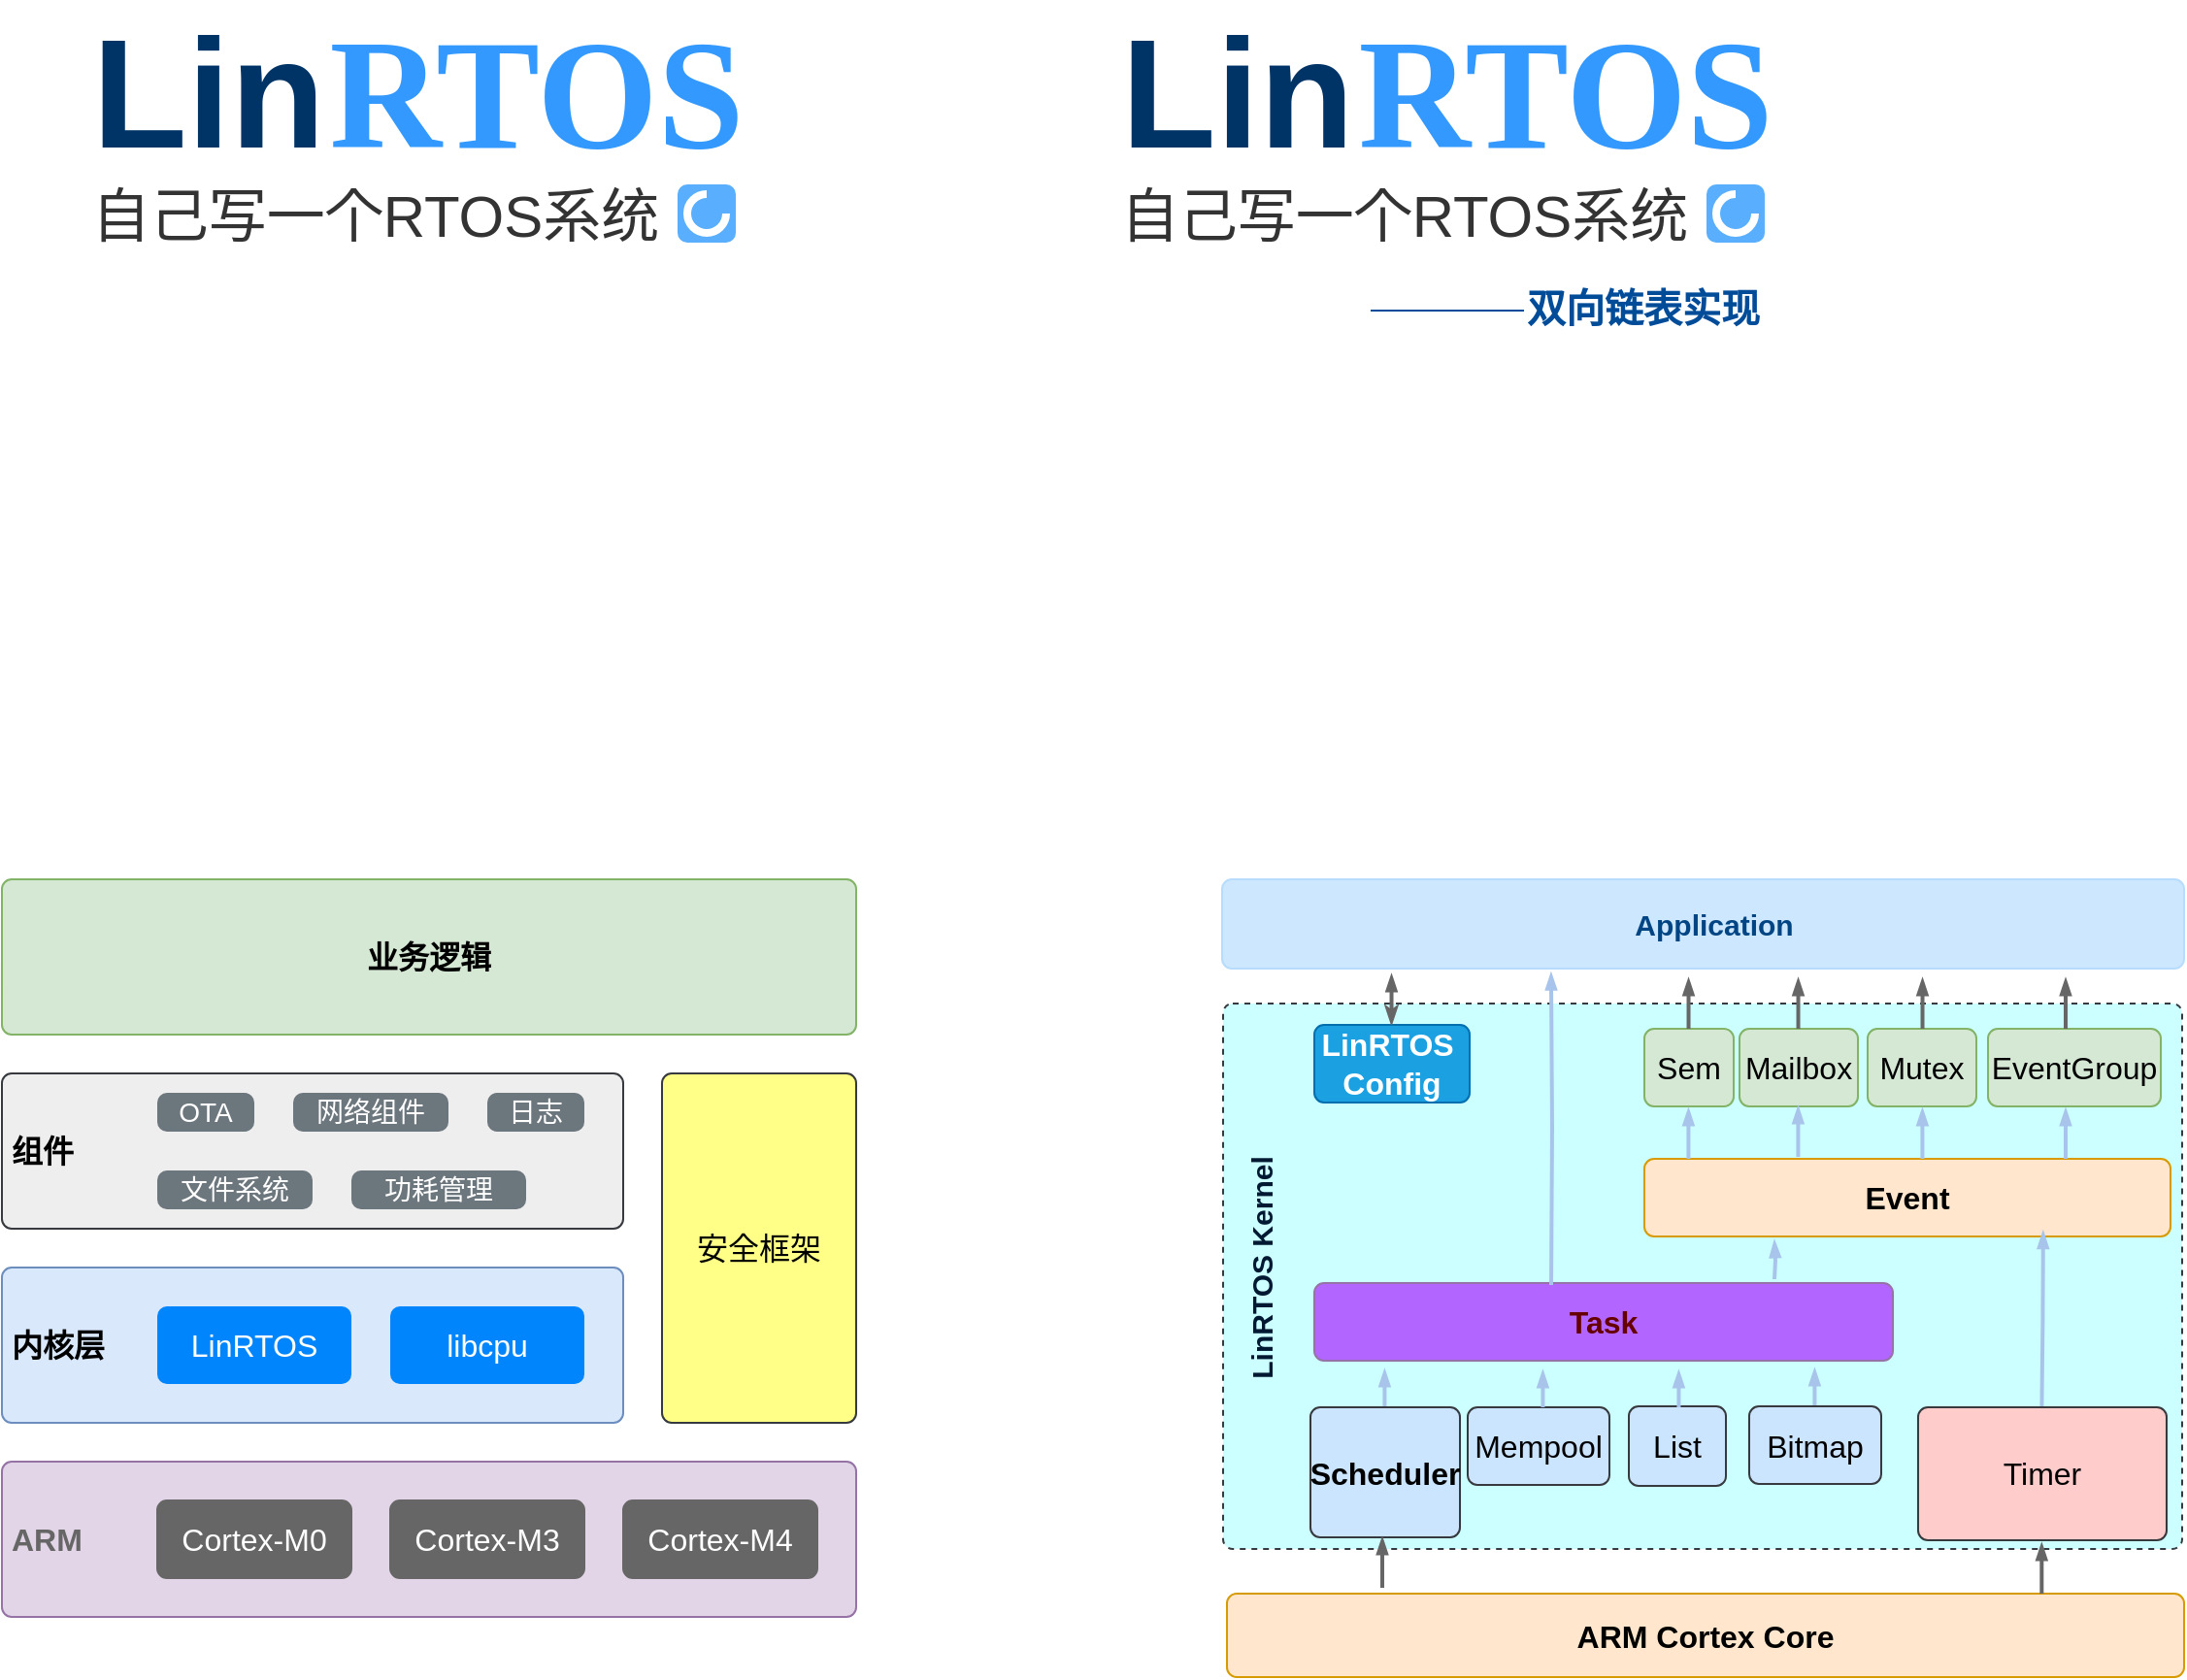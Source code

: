 <mxfile version="16.4.7" type="github">
  <diagram id="jBWRJJ74-NsUcopFF3-W" name="第 1 页">
    <mxGraphModel dx="2585" dy="1804" grid="0" gridSize="10" guides="1" tooltips="1" connect="1" arrows="1" fold="1" page="0" pageScale="1" pageWidth="850" pageHeight="1100" math="0" shadow="0">
      <root>
        <mxCell id="0" />
        <mxCell id="1" parent="0" />
        <mxCell id="3vBUMYRX011UeejNerha-43" value="" style="html=1;shadow=0;dashed=1;shape=mxgraph.bootstrap.rrect;rSize=5;strokeColor=#343A40;strokeWidth=1;fillColor=#CCFFFF;fontColor=#343A40;whiteSpace=wrap;align=center;verticalAlign=middle;spacingLeft=0;fontStyle=0;fontSize=16;spacing=5;" vertex="1" parent="1">
          <mxGeometry x="709" y="124" width="494" height="281" as="geometry" />
        </mxCell>
        <mxCell id="3vBUMYRX011UeejNerha-2" value="&lt;b&gt;&lt;font color=&quot;#666666&quot;&gt;ARM&amp;nbsp;&lt;/font&gt;&lt;/b&gt;" style="html=1;shadow=0;dashed=0;shape=mxgraph.bootstrap.rrect;rSize=5;strokeColor=#9673a6;strokeWidth=1;fillColor=#e1d5e7;whiteSpace=wrap;align=left;verticalAlign=middle;spacingLeft=0;fontStyle=0;fontSize=16;spacing=5;" vertex="1" parent="1">
          <mxGeometry x="80" y="360" width="440" height="80" as="geometry" />
        </mxCell>
        <mxCell id="3vBUMYRX011UeejNerha-5" value="Cortex-M3" style="html=1;shadow=0;dashed=0;shape=mxgraph.bootstrap.rrect;rSize=5;strokeColor=#666666;strokeWidth=1;fillColor=#666666;fontColor=#FFFFFF;whiteSpace=wrap;align=center;verticalAlign=middle;spacingLeft=0;fontStyle=0;fontSize=16;spacing=5;" vertex="1" parent="1">
          <mxGeometry x="280" y="380" width="100" height="40" as="geometry" />
        </mxCell>
        <mxCell id="3vBUMYRX011UeejNerha-6" value="Cortex-M4" style="html=1;shadow=0;dashed=0;shape=mxgraph.bootstrap.rrect;rSize=5;strokeColor=#666666;strokeWidth=1;fillColor=#666666;fontColor=#FFFFFF;whiteSpace=wrap;align=center;verticalAlign=middle;spacingLeft=0;fontStyle=0;fontSize=16;spacing=5;" vertex="1" parent="1">
          <mxGeometry x="400" y="380" width="100" height="40" as="geometry" />
        </mxCell>
        <mxCell id="3vBUMYRX011UeejNerha-9" value="Cortex-M0" style="html=1;shadow=0;dashed=0;shape=mxgraph.bootstrap.rrect;rSize=5;strokeColor=#666666;strokeWidth=1;fillColor=#666666;fontColor=#FFFFFF;whiteSpace=wrap;align=center;verticalAlign=middle;spacingLeft=0;fontStyle=0;fontSize=16;spacing=5;" vertex="1" parent="1">
          <mxGeometry x="160" y="380" width="100" height="40" as="geometry" />
        </mxCell>
        <mxCell id="3vBUMYRX011UeejNerha-12" value="&lt;b&gt;内核层&lt;/b&gt;" style="html=1;shadow=0;dashed=0;shape=mxgraph.bootstrap.rrect;rSize=5;strokeColor=#6c8ebf;strokeWidth=1;fillColor=#dae8fc;whiteSpace=wrap;align=left;verticalAlign=middle;spacingLeft=0;fontStyle=0;fontSize=16;spacing=5;" vertex="1" parent="1">
          <mxGeometry x="80" y="260" width="320" height="80" as="geometry" />
        </mxCell>
        <mxCell id="3vBUMYRX011UeejNerha-14" value="LinRTOS" style="html=1;shadow=0;dashed=0;shape=mxgraph.bootstrap.rrect;rSize=5;strokeColor=none;strokeWidth=1;fillColor=#0085FC;fontColor=#FFFFFF;whiteSpace=wrap;align=center;verticalAlign=middle;spacingLeft=0;fontStyle=0;fontSize=16;spacing=5;" vertex="1" parent="1">
          <mxGeometry x="160" y="280" width="100" height="40" as="geometry" />
        </mxCell>
        <mxCell id="3vBUMYRX011UeejNerha-15" value="libcpu" style="html=1;shadow=0;dashed=0;shape=mxgraph.bootstrap.rrect;rSize=5;strokeColor=none;strokeWidth=1;fillColor=#0085FC;fontColor=#FFFFFF;whiteSpace=wrap;align=center;verticalAlign=middle;spacingLeft=0;fontStyle=0;fontSize=16;spacing=5;" vertex="1" parent="1">
          <mxGeometry x="280" y="280" width="100" height="40" as="geometry" />
        </mxCell>
        <mxCell id="3vBUMYRX011UeejNerha-16" value="安全框架" style="html=1;shadow=0;dashed=0;shape=mxgraph.bootstrap.rrect;rSize=5;strokeColor=#36393d;strokeWidth=1;fillColor=#ffff88;whiteSpace=wrap;align=center;verticalAlign=middle;spacingLeft=0;fontStyle=0;fontSize=16;spacing=5;" vertex="1" parent="1">
          <mxGeometry x="420" y="160" width="100" height="180" as="geometry" />
        </mxCell>
        <mxCell id="3vBUMYRX011UeejNerha-18" value="&lt;b&gt;组件&lt;/b&gt;" style="html=1;shadow=0;dashed=0;shape=mxgraph.bootstrap.rrect;rSize=5;strokeColor=#36393d;strokeWidth=1;fillColor=#eeeeee;whiteSpace=wrap;align=left;verticalAlign=middle;spacingLeft=0;fontStyle=0;fontSize=16;spacing=5;" vertex="1" parent="1">
          <mxGeometry x="80" y="160" width="320" height="80" as="geometry" />
        </mxCell>
        <mxCell id="3vBUMYRX011UeejNerha-20" value="OTA" style="html=1;shadow=0;dashed=0;shape=mxgraph.bootstrap.rrect;rSize=5;strokeColor=none;strokeWidth=1;fillColor=#6C767D;fontColor=#FFFFFF;whiteSpace=wrap;align=center;verticalAlign=middle;spacingLeft=0;fontStyle=0;fontSize=14;spacing=5;" vertex="1" parent="1">
          <mxGeometry x="160" y="170" width="50" height="20" as="geometry" />
        </mxCell>
        <mxCell id="3vBUMYRX011UeejNerha-22" value="文件系统" style="html=1;shadow=0;dashed=0;shape=mxgraph.bootstrap.rrect;rSize=5;strokeColor=none;strokeWidth=1;fillColor=#6C767D;fontColor=#FFFFFF;whiteSpace=wrap;align=center;verticalAlign=middle;spacingLeft=0;fontStyle=0;fontSize=14;spacing=5;" vertex="1" parent="1">
          <mxGeometry x="160" y="210" width="80" height="20" as="geometry" />
        </mxCell>
        <mxCell id="3vBUMYRX011UeejNerha-23" value="网络组件" style="html=1;shadow=0;dashed=0;shape=mxgraph.bootstrap.rrect;rSize=5;strokeColor=none;strokeWidth=1;fillColor=#6C767D;fontColor=#FFFFFF;whiteSpace=wrap;align=center;verticalAlign=middle;spacingLeft=0;fontStyle=0;fontSize=14;spacing=5;" vertex="1" parent="1">
          <mxGeometry x="230" y="170" width="80" height="20" as="geometry" />
        </mxCell>
        <mxCell id="3vBUMYRX011UeejNerha-24" value="功耗管理" style="html=1;shadow=0;dashed=0;shape=mxgraph.bootstrap.rrect;rSize=5;strokeColor=none;strokeWidth=1;fillColor=#6C767D;fontColor=#FFFFFF;whiteSpace=wrap;align=center;verticalAlign=middle;spacingLeft=0;fontStyle=0;fontSize=14;spacing=5;" vertex="1" parent="1">
          <mxGeometry x="260" y="210" width="90" height="20" as="geometry" />
        </mxCell>
        <mxCell id="3vBUMYRX011UeejNerha-25" value="&lt;b&gt;业务逻辑&lt;/b&gt;" style="html=1;shadow=0;dashed=0;shape=mxgraph.bootstrap.rrect;rSize=5;strokeColor=#82b366;strokeWidth=1;fillColor=#d5e8d4;whiteSpace=wrap;align=center;verticalAlign=middle;spacingLeft=0;fontStyle=0;fontSize=16;spacing=5;" vertex="1" parent="1">
          <mxGeometry x="80" y="60" width="440" height="80" as="geometry" />
        </mxCell>
        <mxCell id="3vBUMYRX011UeejNerha-26" value="日志" style="html=1;shadow=0;dashed=0;shape=mxgraph.bootstrap.rrect;rSize=5;strokeColor=none;strokeWidth=1;fillColor=#6C767D;fontColor=#FFFFFF;whiteSpace=wrap;align=center;verticalAlign=middle;spacingLeft=0;fontStyle=0;fontSize=14;spacing=5;" vertex="1" parent="1">
          <mxGeometry x="330" y="170" width="50" height="20" as="geometry" />
        </mxCell>
        <mxCell id="3vBUMYRX011UeejNerha-27" value="List" style="html=1;shadow=0;dashed=0;shape=mxgraph.bootstrap.rrect;rSize=5;strokeColor=#36393d;strokeWidth=1;fillColor=#cce5ff;whiteSpace=wrap;align=center;verticalAlign=middle;spacingLeft=0;fontStyle=0;fontSize=16;spacing=5;" vertex="1" parent="1">
          <mxGeometry x="918" y="331.5" width="50" height="41" as="geometry" />
        </mxCell>
        <mxCell id="3vBUMYRX011UeejNerha-28" value="&lt;b&gt;&lt;font color=&quot;#660000&quot;&gt;Task&lt;/font&gt;&lt;/b&gt;" style="html=1;shadow=0;dashed=0;shape=mxgraph.bootstrap.rrect;rSize=5;strokeColor=#9673a6;strokeWidth=1;fillColor=#B266FF;whiteSpace=wrap;align=center;verticalAlign=middle;spacingLeft=0;fontStyle=0;fontSize=16;spacing=5;" vertex="1" parent="1">
          <mxGeometry x="756" y="268" width="298" height="40" as="geometry" />
        </mxCell>
        <mxCell id="3vBUMYRX011UeejNerha-29" value="Bitmap" style="html=1;shadow=0;dashed=0;shape=mxgraph.bootstrap.rrect;rSize=5;strokeColor=#36393d;strokeWidth=1;fillColor=#cce5ff;whiteSpace=wrap;align=center;verticalAlign=middle;spacingLeft=0;fontStyle=0;fontSize=16;spacing=5;" vertex="1" parent="1">
          <mxGeometry x="980" y="331.5" width="68" height="40" as="geometry" />
        </mxCell>
        <mxCell id="3vBUMYRX011UeejNerha-30" value="Timer" style="html=1;shadow=0;dashed=0;shape=mxgraph.bootstrap.rrect;rSize=5;strokeColor=#36393d;strokeWidth=1;fillColor=#ffcccc;whiteSpace=wrap;align=center;verticalAlign=middle;spacingLeft=0;fontStyle=0;fontSize=16;spacing=5;" vertex="1" parent="1">
          <mxGeometry x="1067" y="332" width="128" height="68.5" as="geometry" />
        </mxCell>
        <mxCell id="3vBUMYRX011UeejNerha-32" value="&lt;b&gt;Event&lt;/b&gt;" style="html=1;shadow=0;dashed=0;shape=mxgraph.bootstrap.rrect;rSize=5;strokeColor=#d79b00;strokeWidth=1;fillColor=#ffe6cc;whiteSpace=wrap;align=center;verticalAlign=middle;spacingLeft=0;fontStyle=0;fontSize=16;spacing=5;" vertex="1" parent="1">
          <mxGeometry x="926" y="204" width="271" height="40" as="geometry" />
        </mxCell>
        <mxCell id="3vBUMYRX011UeejNerha-33" value="&lt;b&gt;ARM Cortex Core&lt;/b&gt;" style="html=1;shadow=0;dashed=0;shape=mxgraph.bootstrap.rrect;rSize=5;strokeColor=#d79b00;strokeWidth=1;fillColor=#ffe6cc;whiteSpace=wrap;align=center;verticalAlign=middle;spacingLeft=0;fontStyle=0;fontSize=16;spacing=5;" vertex="1" parent="1">
          <mxGeometry x="711" y="428" width="493" height="43" as="geometry" />
        </mxCell>
        <mxCell id="3vBUMYRX011UeejNerha-34" value="&lt;b&gt;Scheduler&lt;/b&gt;" style="html=1;shadow=0;dashed=0;shape=mxgraph.bootstrap.rrect;rSize=5;strokeColor=#36393d;strokeWidth=1;fillColor=#cce5ff;whiteSpace=wrap;align=center;verticalAlign=middle;spacingLeft=0;fontStyle=0;fontSize=16;spacing=5;" vertex="1" parent="1">
          <mxGeometry x="754" y="332" width="77" height="67" as="geometry" />
        </mxCell>
        <mxCell id="3vBUMYRX011UeejNerha-35" value="Sem" style="html=1;shadow=0;dashed=0;shape=mxgraph.bootstrap.rrect;rSize=5;strokeColor=#82b366;strokeWidth=1;fillColor=#d5e8d4;whiteSpace=wrap;align=center;verticalAlign=middle;spacingLeft=0;fontStyle=0;fontSize=16;spacing=5;" vertex="1" parent="1">
          <mxGeometry x="926" y="137" width="46" height="40" as="geometry" />
        </mxCell>
        <mxCell id="3vBUMYRX011UeejNerha-36" value="Mailbox" style="html=1;shadow=0;dashed=0;shape=mxgraph.bootstrap.rrect;rSize=5;strokeColor=#82b366;strokeWidth=1;fillColor=#d5e8d4;whiteSpace=wrap;align=center;verticalAlign=middle;spacingLeft=0;fontStyle=0;fontSize=16;spacing=5;" vertex="1" parent="1">
          <mxGeometry x="975" y="137" width="61" height="40" as="geometry" />
        </mxCell>
        <mxCell id="3vBUMYRX011UeejNerha-37" value="Mutex" style="html=1;shadow=0;dashed=0;shape=mxgraph.bootstrap.rrect;rSize=5;strokeColor=#82b366;strokeWidth=1;fillColor=#d5e8d4;whiteSpace=wrap;align=center;verticalAlign=middle;spacingLeft=0;fontStyle=0;fontSize=16;spacing=5;" vertex="1" parent="1">
          <mxGeometry x="1041" y="137" width="56" height="40" as="geometry" />
        </mxCell>
        <mxCell id="3vBUMYRX011UeejNerha-38" value="EventGroup" style="html=1;shadow=0;dashed=0;shape=mxgraph.bootstrap.rrect;rSize=5;strokeColor=#82b366;strokeWidth=1;fillColor=#d5e8d4;whiteSpace=wrap;align=center;verticalAlign=middle;spacingLeft=0;fontStyle=0;fontSize=16;spacing=5;" vertex="1" parent="1">
          <mxGeometry x="1103" y="137" width="89" height="40" as="geometry" />
        </mxCell>
        <mxCell id="3vBUMYRX011UeejNerha-40" value="Mempool" style="html=1;shadow=0;dashed=0;shape=mxgraph.bootstrap.rrect;rSize=5;strokeColor=#36393d;strokeWidth=1;fillColor=#cce5ff;whiteSpace=wrap;align=center;verticalAlign=middle;spacingLeft=0;fontStyle=0;fontSize=16;spacing=5;" vertex="1" parent="1">
          <mxGeometry x="835" y="332" width="73" height="40" as="geometry" />
        </mxCell>
        <mxCell id="3vBUMYRX011UeejNerha-42" value="&lt;b&gt;&lt;font style=&quot;font-size: 15px&quot;&gt;Application&lt;/font&gt;&lt;/b&gt;" style="html=1;shadow=0;dashed=0;shape=mxgraph.bootstrap.rrect;rSize=5;strokeColor=#B8DCFE;strokeWidth=1;fillColor=#CCE7FE;fontColor=#004583;whiteSpace=wrap;align=center;verticalAlign=middle;spacingLeft=10;" vertex="1" parent="1">
          <mxGeometry x="708.5" y="60" width="495.5" height="46" as="geometry" />
        </mxCell>
        <mxCell id="3vBUMYRX011UeejNerha-44" value="&lt;b&gt;LinRTOS&amp;nbsp;&lt;br&gt;Config&lt;/b&gt;" style="html=1;shadow=0;dashed=0;shape=mxgraph.bootstrap.rrect;rSize=5;strokeColor=#006EAF;strokeWidth=1;fillColor=#1ba1e2;fontColor=#ffffff;whiteSpace=wrap;align=center;verticalAlign=middle;spacingLeft=0;fontStyle=0;fontSize=16;spacing=5;" vertex="1" parent="1">
          <mxGeometry x="756" y="135" width="80" height="40" as="geometry" />
        </mxCell>
        <mxCell id="3vBUMYRX011UeejNerha-45" value="&lt;b&gt;&lt;font color=&quot;#001933&quot;&gt;LinRTOS Kernel&lt;/font&gt;&lt;/b&gt;" style="text;html=1;align=center;verticalAlign=middle;resizable=0;points=[];autosize=1;strokeColor=none;fillColor=none;fontSize=15;fontColor=#666666;rotation=-90;" vertex="1" parent="1">
          <mxGeometry x="666" y="250" width="125" height="22" as="geometry" />
        </mxCell>
        <mxCell id="3vBUMYRX011UeejNerha-47" value="" style="edgeStyle=orthogonalEdgeStyle;fontSize=12;html=1;endArrow=blockThin;endFill=1;rounded=0;strokeWidth=2;endSize=4;startSize=4;dashed=0;strokeColor=#666666;fontColor=#001933;" edge="1" parent="1">
          <mxGeometry width="100" relative="1" as="geometry">
            <mxPoint x="1143" y="137" as="sourcePoint" />
            <mxPoint x="1143" y="111" as="targetPoint" />
          </mxGeometry>
        </mxCell>
        <mxCell id="3vBUMYRX011UeejNerha-48" value="" style="edgeStyle=orthogonalEdgeStyle;fontSize=12;html=1;endArrow=blockThin;endFill=1;rounded=0;strokeWidth=2;endSize=4;startSize=4;dashed=0;strokeColor=#666666;fontColor=#001933;startArrow=classicThin;startFill=1;" edge="1" parent="1">
          <mxGeometry width="100" relative="1" as="geometry">
            <mxPoint x="795.76" y="135" as="sourcePoint" />
            <mxPoint x="795.76" y="109" as="targetPoint" />
          </mxGeometry>
        </mxCell>
        <mxCell id="3vBUMYRX011UeejNerha-49" value="" style="edgeStyle=orthogonalEdgeStyle;fontSize=12;html=1;endArrow=blockThin;endFill=1;rounded=0;strokeWidth=2;endSize=4;startSize=4;dashed=0;strokeColor=#666666;fontColor=#001933;" edge="1" parent="1">
          <mxGeometry width="100" relative="1" as="geometry">
            <mxPoint x="948.76" y="137" as="sourcePoint" />
            <mxPoint x="948.76" y="111" as="targetPoint" />
          </mxGeometry>
        </mxCell>
        <mxCell id="3vBUMYRX011UeejNerha-50" value="" style="edgeStyle=orthogonalEdgeStyle;fontSize=12;html=1;endArrow=blockThin;endFill=1;rounded=0;strokeWidth=2;endSize=4;startSize=4;dashed=0;strokeColor=#666666;fontColor=#001933;" edge="1" parent="1">
          <mxGeometry width="100" relative="1" as="geometry">
            <mxPoint x="1069.26" y="137" as="sourcePoint" />
            <mxPoint x="1069.26" y="111" as="targetPoint" />
          </mxGeometry>
        </mxCell>
        <mxCell id="3vBUMYRX011UeejNerha-51" value="" style="edgeStyle=orthogonalEdgeStyle;fontSize=12;html=1;endArrow=blockThin;endFill=1;rounded=0;strokeWidth=2;endSize=4;startSize=4;dashed=0;strokeColor=#666666;fontColor=#001933;" edge="1" parent="1">
          <mxGeometry width="100" relative="1" as="geometry">
            <mxPoint x="1005.26" y="137" as="sourcePoint" />
            <mxPoint x="1005.26" y="111" as="targetPoint" />
          </mxGeometry>
        </mxCell>
        <mxCell id="3vBUMYRX011UeejNerha-56" value="" style="edgeStyle=orthogonalEdgeStyle;fontSize=12;html=1;endArrow=blockThin;endFill=1;rounded=0;strokeWidth=2;endSize=4;startSize=4;dashed=0;strokeColor=#A9C4EB;fontColor=#001933;entryX=0.342;entryY=1.047;entryDx=0;entryDy=0;entryPerimeter=0;" edge="1" parent="1" target="3vBUMYRX011UeejNerha-42">
          <mxGeometry width="100" relative="1" as="geometry">
            <mxPoint x="878" y="269" as="sourcePoint" />
            <mxPoint x="877" y="246" as="targetPoint" />
          </mxGeometry>
        </mxCell>
        <mxCell id="3vBUMYRX011UeejNerha-57" value="" style="edgeStyle=orthogonalEdgeStyle;fontSize=12;html=1;endArrow=blockThin;endFill=1;rounded=0;strokeWidth=2;endSize=4;startSize=4;dashed=0;strokeColor=#A9C4EB;fontColor=#001933;" edge="1" parent="1">
          <mxGeometry width="100" relative="1" as="geometry">
            <mxPoint x="1143" y="204" as="sourcePoint" />
            <mxPoint x="1143" y="178" as="targetPoint" />
          </mxGeometry>
        </mxCell>
        <mxCell id="3vBUMYRX011UeejNerha-58" value="" style="edgeStyle=orthogonalEdgeStyle;fontSize=12;html=1;endArrow=blockThin;endFill=1;rounded=0;strokeWidth=2;endSize=4;startSize=4;dashed=0;strokeColor=#A9C4EB;fontColor=#001933;" edge="1" parent="1">
          <mxGeometry width="100" relative="1" as="geometry">
            <mxPoint x="1069.21" y="204" as="sourcePoint" />
            <mxPoint x="1069.21" y="178" as="targetPoint" />
          </mxGeometry>
        </mxCell>
        <mxCell id="3vBUMYRX011UeejNerha-59" value="" style="edgeStyle=orthogonalEdgeStyle;fontSize=12;html=1;endArrow=blockThin;endFill=1;rounded=0;strokeWidth=2;endSize=4;startSize=4;dashed=0;strokeColor=#A9C4EB;fontColor=#001933;" edge="1" parent="1">
          <mxGeometry width="100" relative="1" as="geometry">
            <mxPoint x="1005.21" y="203" as="sourcePoint" />
            <mxPoint x="1005.21" y="177" as="targetPoint" />
          </mxGeometry>
        </mxCell>
        <mxCell id="3vBUMYRX011UeejNerha-60" value="" style="edgeStyle=orthogonalEdgeStyle;fontSize=12;html=1;endArrow=blockThin;endFill=1;rounded=0;strokeWidth=2;endSize=4;startSize=4;dashed=0;strokeColor=#A9C4EB;fontColor=#001933;" edge="1" parent="1">
          <mxGeometry width="100" relative="1" as="geometry">
            <mxPoint x="948.71" y="204" as="sourcePoint" />
            <mxPoint x="948.71" y="178" as="targetPoint" />
          </mxGeometry>
        </mxCell>
        <mxCell id="3vBUMYRX011UeejNerha-61" value="" style="edgeStyle=orthogonalEdgeStyle;fontSize=12;html=1;endArrow=blockThin;endFill=1;rounded=0;strokeWidth=2;endSize=4;startSize=4;dashed=0;strokeColor=#A9C4EB;fontColor=#001933;" edge="1" parent="1">
          <mxGeometry width="100" relative="1" as="geometry">
            <mxPoint x="993" y="266" as="sourcePoint" />
            <mxPoint x="993" y="246" as="targetPoint" />
          </mxGeometry>
        </mxCell>
        <mxCell id="3vBUMYRX011UeejNerha-62" value="" style="edgeStyle=orthogonalEdgeStyle;fontSize=12;html=1;endArrow=blockThin;endFill=1;rounded=0;strokeWidth=2;endSize=4;startSize=4;dashed=0;strokeColor=#A9C4EB;fontColor=#001933;" edge="1" parent="1">
          <mxGeometry width="100" relative="1" as="geometry">
            <mxPoint x="792.21" y="331.5" as="sourcePoint" />
            <mxPoint x="792.21" y="312.5" as="targetPoint" />
          </mxGeometry>
        </mxCell>
        <mxCell id="3vBUMYRX011UeejNerha-63" value="" style="edgeStyle=orthogonalEdgeStyle;fontSize=12;html=1;endArrow=blockThin;endFill=1;rounded=0;strokeWidth=2;endSize=4;startSize=4;dashed=0;strokeColor=#A9C4EB;fontColor=#001933;entryX=0.758;entryY=0.934;entryDx=0;entryDy=0;entryPerimeter=0;" edge="1" parent="1" target="3vBUMYRX011UeejNerha-32">
          <mxGeometry width="100" relative="1" as="geometry">
            <mxPoint x="1130.71" y="331.5" as="sourcePoint" />
            <mxPoint x="1130.71" y="305.5" as="targetPoint" />
          </mxGeometry>
        </mxCell>
        <mxCell id="3vBUMYRX011UeejNerha-64" value="" style="edgeStyle=orthogonalEdgeStyle;fontSize=12;html=1;endArrow=blockThin;endFill=1;rounded=0;strokeWidth=2;endSize=4;startSize=4;dashed=0;strokeColor=#666666;fontColor=#001933;" edge="1" parent="1">
          <mxGeometry width="100" relative="1" as="geometry">
            <mxPoint x="1130.66" y="428" as="sourcePoint" />
            <mxPoint x="1130.66" y="402" as="targetPoint" />
          </mxGeometry>
        </mxCell>
        <mxCell id="3vBUMYRX011UeejNerha-65" value="" style="edgeStyle=orthogonalEdgeStyle;fontSize=12;html=1;endArrow=blockThin;endFill=1;rounded=0;strokeWidth=2;endSize=4;startSize=4;dashed=0;strokeColor=#666666;fontColor=#001933;" edge="1" parent="1">
          <mxGeometry width="100" relative="1" as="geometry">
            <mxPoint x="791" y="425" as="sourcePoint" />
            <mxPoint x="791" y="399" as="targetPoint" />
          </mxGeometry>
        </mxCell>
        <mxCell id="3vBUMYRX011UeejNerha-67" value="" style="edgeStyle=orthogonalEdgeStyle;fontSize=12;html=1;endArrow=blockThin;endFill=1;rounded=0;strokeWidth=2;endSize=4;startSize=4;dashed=0;strokeColor=#A9C4EB;fontColor=#001933;" edge="1" parent="1">
          <mxGeometry width="100" relative="1" as="geometry">
            <mxPoint x="873.71" y="332" as="sourcePoint" />
            <mxPoint x="873.71" y="313" as="targetPoint" />
          </mxGeometry>
        </mxCell>
        <mxCell id="3vBUMYRX011UeejNerha-68" value="" style="edgeStyle=orthogonalEdgeStyle;fontSize=12;html=1;endArrow=blockThin;endFill=1;rounded=0;strokeWidth=2;endSize=4;startSize=4;dashed=0;strokeColor=#A9C4EB;fontColor=#001933;" edge="1" parent="1">
          <mxGeometry width="100" relative="1" as="geometry">
            <mxPoint x="943.71" y="332" as="sourcePoint" />
            <mxPoint x="943.71" y="313" as="targetPoint" />
          </mxGeometry>
        </mxCell>
        <mxCell id="3vBUMYRX011UeejNerha-69" value="" style="edgeStyle=orthogonalEdgeStyle;fontSize=12;html=1;endArrow=blockThin;endFill=1;rounded=0;strokeWidth=2;endSize=4;startSize=4;dashed=0;strokeColor=#A9C4EB;fontColor=#001933;" edge="1" parent="1">
          <mxGeometry width="100" relative="1" as="geometry">
            <mxPoint x="1013.71" y="331" as="sourcePoint" />
            <mxPoint x="1013.71" y="312" as="targetPoint" />
          </mxGeometry>
        </mxCell>
        <mxCell id="3vBUMYRX011UeejNerha-70" value="&lt;font style=&quot;font-size: 80px&quot; color=&quot;#003366&quot;&gt;&lt;b&gt;Lin&lt;/b&gt;&lt;/font&gt;" style="text;html=1;align=center;verticalAlign=middle;resizable=0;points=[];autosize=1;strokeColor=none;fillColor=none;fontSize=15;fontColor=#660000;" vertex="1" parent="1">
          <mxGeometry x="121" y="-367" width="130" height="44" as="geometry" />
        </mxCell>
        <mxCell id="3vBUMYRX011UeejNerha-71" value="&lt;b&gt;&lt;font face=&quot;Times New Roman&quot;&gt;&lt;font style=&quot;font-size: 80px&quot; color=&quot;#3399ff&quot;&gt;RT&lt;/font&gt;&lt;font style=&quot;font-size: 80px&quot; color=&quot;#3399ff&quot;&gt;OS&lt;/font&gt;&lt;/font&gt;&lt;/b&gt;" style="text;html=1;align=center;verticalAlign=middle;resizable=0;points=[];autosize=1;strokeColor=none;fillColor=none;fontSize=15;fontColor=#660000;" vertex="1" parent="1">
          <mxGeometry x="243" y="-367" width="224" height="44" as="geometry" />
        </mxCell>
        <mxCell id="3vBUMYRX011UeejNerha-72" value="&lt;font style=&quot;font-size: 30px&quot; face=&quot;Helvetica&quot; color=&quot;#333333&quot;&gt;自己写一个RTOS系统&lt;/font&gt;" style="text;html=1;align=center;verticalAlign=middle;resizable=0;points=[];autosize=1;strokeColor=none;fillColor=none;fontSize=80;fontFamily=Times New Roman;fontColor=#3399FF;" vertex="1" parent="1">
          <mxGeometry x="121" y="-358" width="302" height="117" as="geometry" />
        </mxCell>
        <mxCell id="3vBUMYRX011UeejNerha-86" value="" style="html=1;shadow=0;dashed=0;shape=mxgraph.bootstrap.rrect;rSize=5;strokeColor=none;html=1;whiteSpace=wrap;fillColor=#59AFFD;fontColor=#ffffff;labelBackgroundColor=#D2EDF1;fontFamily=Helvetica;fontSize=30;" vertex="1" parent="1">
          <mxGeometry x="428" y="-298" width="30" height="30" as="geometry" />
        </mxCell>
        <mxCell id="3vBUMYRX011UeejNerha-87" value="" style="html=1;shadow=0;dashed=0;shape=mxgraph.basic.arc;startAngle=0.25;endAngle=1;strokeWidth=4;strokeColor=#ffffff;labelBackgroundColor=#D2EDF1;fontFamily=Helvetica;fontSize=30;fontColor=#333333;fillColor=default;" vertex="1" parent="3vBUMYRX011UeejNerha-86">
          <mxGeometry x="0.5" y="0.5" width="20" height="20" relative="1" as="geometry">
            <mxPoint x="-10" y="-10" as="offset" />
          </mxGeometry>
        </mxCell>
        <mxCell id="3vBUMYRX011UeejNerha-88" value="&lt;font style=&quot;font-size: 80px&quot; color=&quot;#003366&quot;&gt;&lt;b&gt;Lin&lt;/b&gt;&lt;/font&gt;" style="text;html=1;align=center;verticalAlign=middle;resizable=0;points=[];autosize=1;strokeColor=none;fillColor=none;fontSize=15;fontColor=#660000;" vertex="1" parent="1">
          <mxGeometry x="651" y="-367" width="130" height="44" as="geometry" />
        </mxCell>
        <mxCell id="3vBUMYRX011UeejNerha-89" value="&lt;b&gt;&lt;font face=&quot;Times New Roman&quot;&gt;&lt;font style=&quot;font-size: 80px&quot; color=&quot;#3399ff&quot;&gt;RT&lt;/font&gt;&lt;font style=&quot;font-size: 80px&quot; color=&quot;#3399ff&quot;&gt;OS&lt;/font&gt;&lt;/font&gt;&lt;/b&gt;" style="text;html=1;align=center;verticalAlign=middle;resizable=0;points=[];autosize=1;strokeColor=none;fillColor=none;fontSize=15;fontColor=#660000;" vertex="1" parent="1">
          <mxGeometry x="773" y="-367" width="224" height="44" as="geometry" />
        </mxCell>
        <mxCell id="3vBUMYRX011UeejNerha-90" value="&lt;font style=&quot;font-size: 30px&quot; face=&quot;Helvetica&quot; color=&quot;#333333&quot;&gt;自己写一个RTOS系统&lt;/font&gt;" style="text;html=1;align=center;verticalAlign=middle;resizable=0;points=[];autosize=1;strokeColor=none;fillColor=none;fontSize=80;fontFamily=Times New Roman;fontColor=#3399FF;" vertex="1" parent="1">
          <mxGeometry x="651" y="-358" width="302" height="117" as="geometry" />
        </mxCell>
        <mxCell id="3vBUMYRX011UeejNerha-91" value="" style="html=1;shadow=0;dashed=0;shape=mxgraph.bootstrap.rrect;rSize=5;strokeColor=none;html=1;whiteSpace=wrap;fillColor=#59AFFD;fontColor=#ffffff;labelBackgroundColor=#D2EDF1;fontFamily=Helvetica;fontSize=30;" vertex="1" parent="1">
          <mxGeometry x="958" y="-298" width="30" height="30" as="geometry" />
        </mxCell>
        <mxCell id="3vBUMYRX011UeejNerha-92" value="" style="html=1;shadow=0;dashed=0;shape=mxgraph.basic.arc;startAngle=0.25;endAngle=1;strokeWidth=4;strokeColor=#ffffff;labelBackgroundColor=#D2EDF1;fontFamily=Helvetica;fontSize=30;fontColor=#333333;fillColor=default;" vertex="1" parent="3vBUMYRX011UeejNerha-91">
          <mxGeometry x="0.5" y="0.5" width="20" height="20" relative="1" as="geometry">
            <mxPoint x="-10" y="-10" as="offset" />
          </mxGeometry>
        </mxCell>
        <mxCell id="3vBUMYRX011UeejNerha-93" value="" style="endArrow=none;html=1;rounded=0;fontFamily=Helvetica;fontSize=30;fontColor=#333333;strokeColor=#004C99;" edge="1" parent="1">
          <mxGeometry relative="1" as="geometry">
            <mxPoint x="785" y="-233" as="sourcePoint" />
            <mxPoint x="864" y="-233" as="targetPoint" />
          </mxGeometry>
        </mxCell>
        <mxCell id="3vBUMYRX011UeejNerha-95" value="&lt;font style=&quot;font-size: 20px&quot; color=&quot;#004c99&quot;&gt;&lt;b&gt;双向链表实现&lt;/b&gt;&lt;/font&gt;" style="text;html=1;align=center;verticalAlign=middle;resizable=0;points=[];autosize=1;strokeColor=none;fillColor=none;fontSize=30;fontFamily=Helvetica;fontColor=#333333;" vertex="1" parent="1">
          <mxGeometry x="860" y="-260" width="130" height="43" as="geometry" />
        </mxCell>
      </root>
    </mxGraphModel>
  </diagram>
</mxfile>
